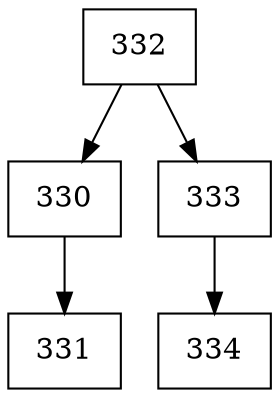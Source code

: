 digraph grafico{
rankdir=UD 
node[shape=box] 
concentrate=true 
nodo332[ shape=record, label ="332"];
nodo330[ shape=record, label ="330"];
nodo331[ shape=record, label ="331"];
nodo330->nodo331
nodo332->nodo330
nodo333[ shape=record, label ="333"];
nodo334[ shape=record, label ="334"];
nodo333->nodo334
nodo332->nodo333
}